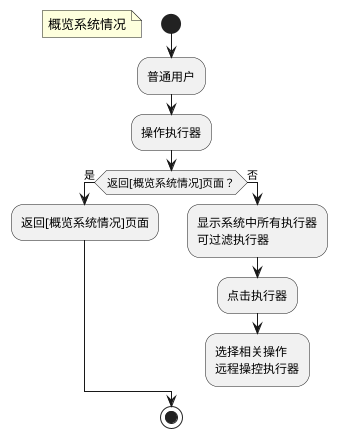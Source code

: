 @startuml
start
floating note left:概览系统情况
:普通用户;
:操作执行器;
if (返回[概览系统情况]页面？) then (是)
:返回[概览系统情况]页面;
else (否)
:显示系统中所有执行器
可过滤执行器;
:点击执行器;
:选择相关操作
远程操控执行器;
detach
endif
stop
@enduml